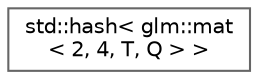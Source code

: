 digraph "Graphical Class Hierarchy"
{
 // LATEX_PDF_SIZE
  bgcolor="transparent";
  edge [fontname=Helvetica,fontsize=10,labelfontname=Helvetica,labelfontsize=10];
  node [fontname=Helvetica,fontsize=10,shape=box,height=0.2,width=0.4];
  rankdir="LR";
  Node0 [id="Node000000",label="std::hash\< glm::mat\l\< 2, 4, T, Q \> \>",height=0.2,width=0.4,color="grey40", fillcolor="white", style="filled",URL="$structstd_1_1hash_3_01glm_1_1mat_3_012_00_014_00_01_t_00_01_q_01_4_01_4.html",tooltip=" "];
}
